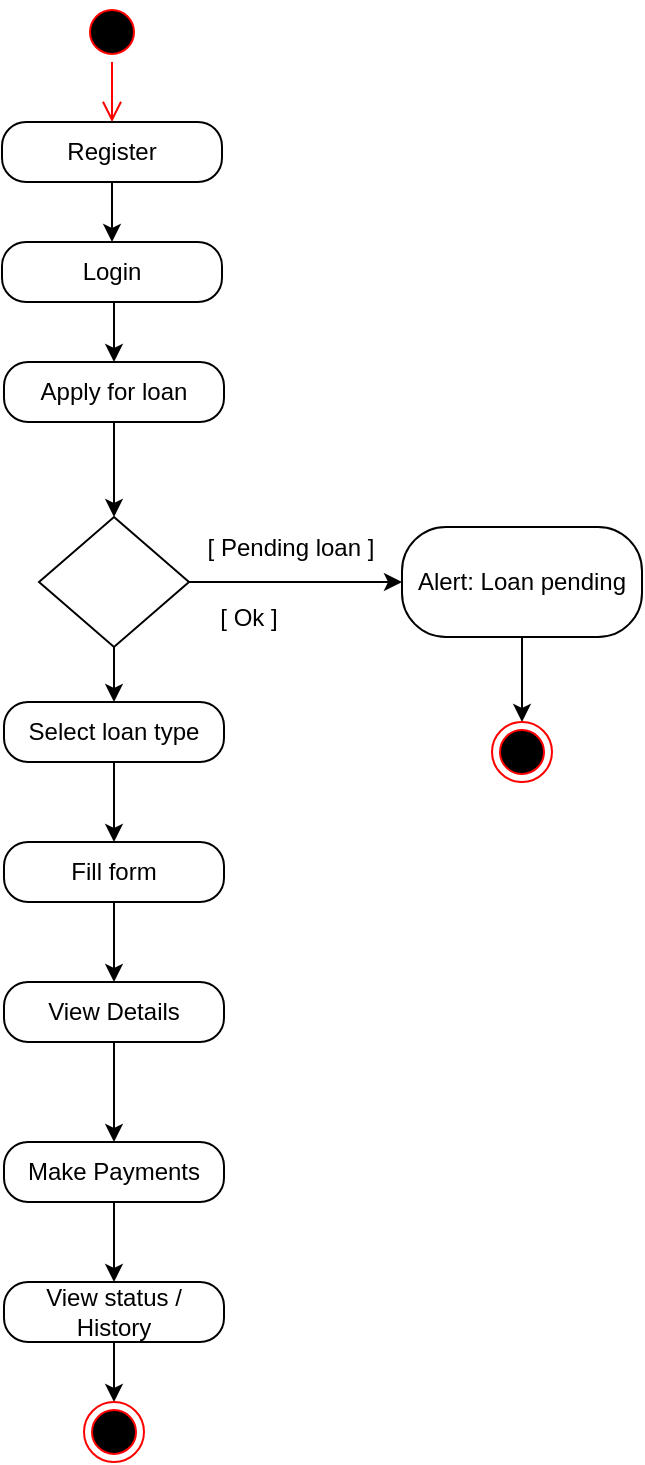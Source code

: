<mxfile version="25.0.3">
  <diagram name="Page-1" id="UuU120ECHjmWYS-jT4eJ">
    <mxGraphModel dx="1313" dy="696" grid="1" gridSize="10" guides="1" tooltips="1" connect="1" arrows="1" fold="1" page="1" pageScale="1" pageWidth="827" pageHeight="1169" math="0" shadow="0">
      <root>
        <mxCell id="0" />
        <mxCell id="1" parent="0" />
        <mxCell id="yqLWSx-2T7-EsMy7RvQT-1" value="" style="ellipse;html=1;shape=startState;fillColor=#000000;strokeColor=#ff0000;" parent="1" vertex="1">
          <mxGeometry x="390" y="30" width="30" height="30" as="geometry" />
        </mxCell>
        <mxCell id="yqLWSx-2T7-EsMy7RvQT-2" value="" style="edgeStyle=orthogonalEdgeStyle;html=1;verticalAlign=bottom;endArrow=open;endSize=8;strokeColor=#ff0000;rounded=0;entryX=0.5;entryY=0;entryDx=0;entryDy=0;" parent="1" source="yqLWSx-2T7-EsMy7RvQT-1" target="ZsjTv4bDdkjsOw01QIzR-1" edge="1">
          <mxGeometry relative="1" as="geometry">
            <mxPoint x="405" y="80" as="targetPoint" />
          </mxGeometry>
        </mxCell>
        <mxCell id="yqLWSx-2T7-EsMy7RvQT-5" value="" style="edgeStyle=orthogonalEdgeStyle;rounded=0;orthogonalLoop=1;jettySize=auto;html=1;exitX=0.5;exitY=1;exitDx=0;exitDy=0;entryX=0.5;entryY=0;entryDx=0;entryDy=0;" parent="1" source="ZsjTv4bDdkjsOw01QIzR-1" target="ZsjTv4bDdkjsOw01QIzR-8" edge="1">
          <mxGeometry relative="1" as="geometry">
            <mxPoint x="405" y="110" as="sourcePoint" />
            <mxPoint x="405" y="140" as="targetPoint" />
          </mxGeometry>
        </mxCell>
        <mxCell id="yqLWSx-2T7-EsMy7RvQT-33" value="" style="edgeStyle=orthogonalEdgeStyle;rounded=0;orthogonalLoop=1;jettySize=auto;html=1;exitX=0.5;exitY=1;exitDx=0;exitDy=0;entryX=0.5;entryY=0;entryDx=0;entryDy=0;" parent="1" source="ZsjTv4bDdkjsOw01QIzR-8" target="ZsjTv4bDdkjsOw01QIzR-7" edge="1">
          <mxGeometry relative="1" as="geometry">
            <mxPoint x="405" y="170" as="sourcePoint" />
            <mxPoint x="406" y="200" as="targetPoint" />
          </mxGeometry>
        </mxCell>
        <mxCell id="yqLWSx-2T7-EsMy7RvQT-9" value="" style="edgeStyle=orthogonalEdgeStyle;rounded=0;orthogonalLoop=1;jettySize=auto;html=1;entryX=0;entryY=0.5;entryDx=0;entryDy=0;" parent="1" source="yqLWSx-2T7-EsMy7RvQT-6" target="ZsjTv4bDdkjsOw01QIzR-6" edge="1">
          <mxGeometry relative="1" as="geometry">
            <mxPoint x="550.0" y="320.1" as="targetPoint" />
          </mxGeometry>
        </mxCell>
        <mxCell id="yqLWSx-2T7-EsMy7RvQT-16" value="" style="edgeStyle=orthogonalEdgeStyle;rounded=0;orthogonalLoop=1;jettySize=auto;html=1;entryX=0.5;entryY=0;entryDx=0;entryDy=0;" parent="1" source="yqLWSx-2T7-EsMy7RvQT-6" target="ZsjTv4bDdkjsOw01QIzR-4" edge="1">
          <mxGeometry relative="1" as="geometry">
            <mxPoint x="406" y="382.5" as="targetPoint" />
          </mxGeometry>
        </mxCell>
        <mxCell id="yqLWSx-2T7-EsMy7RvQT-6" value="" style="rhombus;whiteSpace=wrap;html=1;" parent="1" vertex="1">
          <mxGeometry x="368.5" y="287.5" width="75" height="65" as="geometry" />
        </mxCell>
        <mxCell id="yqLWSx-2T7-EsMy7RvQT-24" value="" style="edgeStyle=orthogonalEdgeStyle;rounded=0;orthogonalLoop=1;jettySize=auto;html=1;exitX=0.5;exitY=1;exitDx=0;exitDy=0;entryX=0.5;entryY=0;entryDx=0;entryDy=0;" parent="1" source="ZsjTv4bDdkjsOw01QIzR-6" edge="1" target="yqLWSx-2T7-EsMy7RvQT-25">
          <mxGeometry relative="1" as="geometry">
            <mxPoint x="615" y="390" as="targetPoint" />
            <Array as="points" />
            <mxPoint x="615" y="348.75" as="sourcePoint" />
          </mxGeometry>
        </mxCell>
        <mxCell id="yqLWSx-2T7-EsMy7RvQT-10" value="[ Pending loan ]" style="text;html=1;align=center;verticalAlign=middle;whiteSpace=wrap;rounded=0;" parent="1" vertex="1">
          <mxGeometry x="447.5" y="287.5" width="92.5" height="30" as="geometry" />
        </mxCell>
        <mxCell id="yqLWSx-2T7-EsMy7RvQT-18" value="" style="edgeStyle=orthogonalEdgeStyle;rounded=0;orthogonalLoop=1;jettySize=auto;html=1;exitX=0.5;exitY=1;exitDx=0;exitDy=0;entryX=0.5;entryY=0;entryDx=0;entryDy=0;" parent="1" source="ZsjTv4bDdkjsOw01QIzR-4" target="ZsjTv4bDdkjsOw01QIzR-5" edge="1">
          <mxGeometry relative="1" as="geometry">
            <mxPoint x="406" y="420" as="sourcePoint" />
            <mxPoint x="406" y="450" as="targetPoint" />
          </mxGeometry>
        </mxCell>
        <mxCell id="yqLWSx-2T7-EsMy7RvQT-20" value="" style="edgeStyle=orthogonalEdgeStyle;rounded=0;orthogonalLoop=1;jettySize=auto;html=1;exitX=0.5;exitY=1;exitDx=0;exitDy=0;entryX=0.5;entryY=0;entryDx=0;entryDy=0;" parent="1" source="ZsjTv4bDdkjsOw01QIzR-5" target="ZsjTv4bDdkjsOw01QIzR-9" edge="1">
          <mxGeometry relative="1" as="geometry">
            <mxPoint x="406" y="487.5" as="sourcePoint" />
            <mxPoint x="406" y="520" as="targetPoint" />
          </mxGeometry>
        </mxCell>
        <mxCell id="yqLWSx-2T7-EsMy7RvQT-22" value="" style="edgeStyle=orthogonalEdgeStyle;rounded=0;orthogonalLoop=1;jettySize=auto;html=1;exitX=0.5;exitY=1;exitDx=0;exitDy=0;entryX=0.5;entryY=0;entryDx=0;entryDy=0;" parent="1" source="ZsjTv4bDdkjsOw01QIzR-9" target="ZsjTv4bDdkjsOw01QIzR-11" edge="1">
          <mxGeometry relative="1" as="geometry">
            <mxPoint x="406" y="557.5" as="sourcePoint" />
            <mxPoint x="406" y="600" as="targetPoint" />
          </mxGeometry>
        </mxCell>
        <mxCell id="yqLWSx-2T7-EsMy7RvQT-27" value="" style="edgeStyle=orthogonalEdgeStyle;rounded=0;orthogonalLoop=1;jettySize=auto;html=1;exitX=0.5;exitY=1;exitDx=0;exitDy=0;entryX=0.5;entryY=0;entryDx=0;entryDy=0;" parent="1" source="ZsjTv4bDdkjsOw01QIzR-11" target="ZsjTv4bDdkjsOw01QIzR-10" edge="1">
          <mxGeometry relative="1" as="geometry">
            <mxPoint x="406" y="637.5" as="sourcePoint" />
            <mxPoint x="406" y="667.5" as="targetPoint" />
          </mxGeometry>
        </mxCell>
        <mxCell id="yqLWSx-2T7-EsMy7RvQT-25" value="" style="ellipse;html=1;shape=endState;fillColor=#000000;strokeColor=#ff0000;" parent="1" vertex="1">
          <mxGeometry x="595" y="390" width="30" height="30" as="geometry" />
        </mxCell>
        <mxCell id="yqLWSx-2T7-EsMy7RvQT-29" value="" style="edgeStyle=orthogonalEdgeStyle;rounded=0;orthogonalLoop=1;jettySize=auto;html=1;entryX=0.5;entryY=0;entryDx=0;entryDy=0;exitX=0.5;exitY=1;exitDx=0;exitDy=0;" parent="1" source="ZsjTv4bDdkjsOw01QIzR-10" edge="1" target="yqLWSx-2T7-EsMy7RvQT-30">
          <mxGeometry relative="1" as="geometry">
            <mxPoint x="405" y="730" as="targetPoint" />
            <mxPoint x="406" y="705" as="sourcePoint" />
          </mxGeometry>
        </mxCell>
        <mxCell id="yqLWSx-2T7-EsMy7RvQT-30" value="" style="ellipse;html=1;shape=endState;fillColor=#000000;strokeColor=#ff0000;" parent="1" vertex="1">
          <mxGeometry x="391" y="730" width="30" height="30" as="geometry" />
        </mxCell>
        <mxCell id="yqLWSx-2T7-EsMy7RvQT-39" value="" style="edgeStyle=orthogonalEdgeStyle;rounded=0;orthogonalLoop=1;jettySize=auto;html=1;entryX=0.5;entryY=0;entryDx=0;entryDy=0;exitX=0.5;exitY=1;exitDx=0;exitDy=0;" parent="1" source="ZsjTv4bDdkjsOw01QIzR-7" target="yqLWSx-2T7-EsMy7RvQT-6" edge="1">
          <mxGeometry relative="1" as="geometry">
            <mxPoint x="406" y="240" as="sourcePoint" />
          </mxGeometry>
        </mxCell>
        <mxCell id="ZsjTv4bDdkjsOw01QIzR-1" value="Register" style="rounded=1;whiteSpace=wrap;html=1;arcSize=40;" vertex="1" parent="1">
          <mxGeometry x="350" y="90" width="110" height="30" as="geometry" />
        </mxCell>
        <mxCell id="ZsjTv4bDdkjsOw01QIzR-4" value="Select loan type" style="rounded=1;whiteSpace=wrap;html=1;arcSize=40;" vertex="1" parent="1">
          <mxGeometry x="351" y="380" width="110" height="30" as="geometry" />
        </mxCell>
        <mxCell id="ZsjTv4bDdkjsOw01QIzR-5" value="Fill form" style="rounded=1;whiteSpace=wrap;html=1;arcSize=40;" vertex="1" parent="1">
          <mxGeometry x="351" y="450" width="110" height="30" as="geometry" />
        </mxCell>
        <mxCell id="ZsjTv4bDdkjsOw01QIzR-6" value="Alert: Loan pending" style="rounded=1;whiteSpace=wrap;html=1;arcSize=40;" vertex="1" parent="1">
          <mxGeometry x="550" y="292.5" width="120" height="55" as="geometry" />
        </mxCell>
        <mxCell id="ZsjTv4bDdkjsOw01QIzR-7" value="Apply for loan" style="rounded=1;whiteSpace=wrap;html=1;arcSize=40;" vertex="1" parent="1">
          <mxGeometry x="351" y="210" width="110" height="30" as="geometry" />
        </mxCell>
        <mxCell id="ZsjTv4bDdkjsOw01QIzR-8" value="Login" style="rounded=1;whiteSpace=wrap;html=1;arcSize=40;" vertex="1" parent="1">
          <mxGeometry x="350" y="150" width="110" height="30" as="geometry" />
        </mxCell>
        <mxCell id="ZsjTv4bDdkjsOw01QIzR-9" value="View Details" style="rounded=1;whiteSpace=wrap;html=1;arcSize=40;" vertex="1" parent="1">
          <mxGeometry x="351" y="520" width="110" height="30" as="geometry" />
        </mxCell>
        <mxCell id="ZsjTv4bDdkjsOw01QIzR-10" value="View status / History" style="rounded=1;whiteSpace=wrap;html=1;arcSize=40;" vertex="1" parent="1">
          <mxGeometry x="351" y="670" width="110" height="30" as="geometry" />
        </mxCell>
        <mxCell id="ZsjTv4bDdkjsOw01QIzR-11" value="Make Payments" style="rounded=1;whiteSpace=wrap;html=1;arcSize=40;" vertex="1" parent="1">
          <mxGeometry x="351" y="600" width="110" height="30" as="geometry" />
        </mxCell>
        <mxCell id="ZsjTv4bDdkjsOw01QIzR-14" value="[ Ok ]" style="text;html=1;align=center;verticalAlign=middle;resizable=0;points=[];autosize=1;strokeColor=none;fillColor=none;" vertex="1" parent="1">
          <mxGeometry x="447.5" y="322.5" width="50" height="30" as="geometry" />
        </mxCell>
      </root>
    </mxGraphModel>
  </diagram>
</mxfile>
